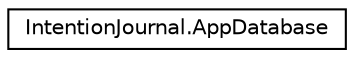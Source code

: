 digraph "Graphical Class Hierarchy"
{
  edge [fontname="Helvetica",fontsize="10",labelfontname="Helvetica",labelfontsize="10"];
  node [fontname="Helvetica",fontsize="10",shape=record];
  rankdir="LR";
  Node0 [label="IntentionJournal.AppDatabase",height=0.2,width=0.4,color="black", fillcolor="white", style="filled",URL="$class_intention_journal_1_1_app_database.html",tooltip="This class represents the model in the model view controller. This is where direct interactions with ..."];
}
